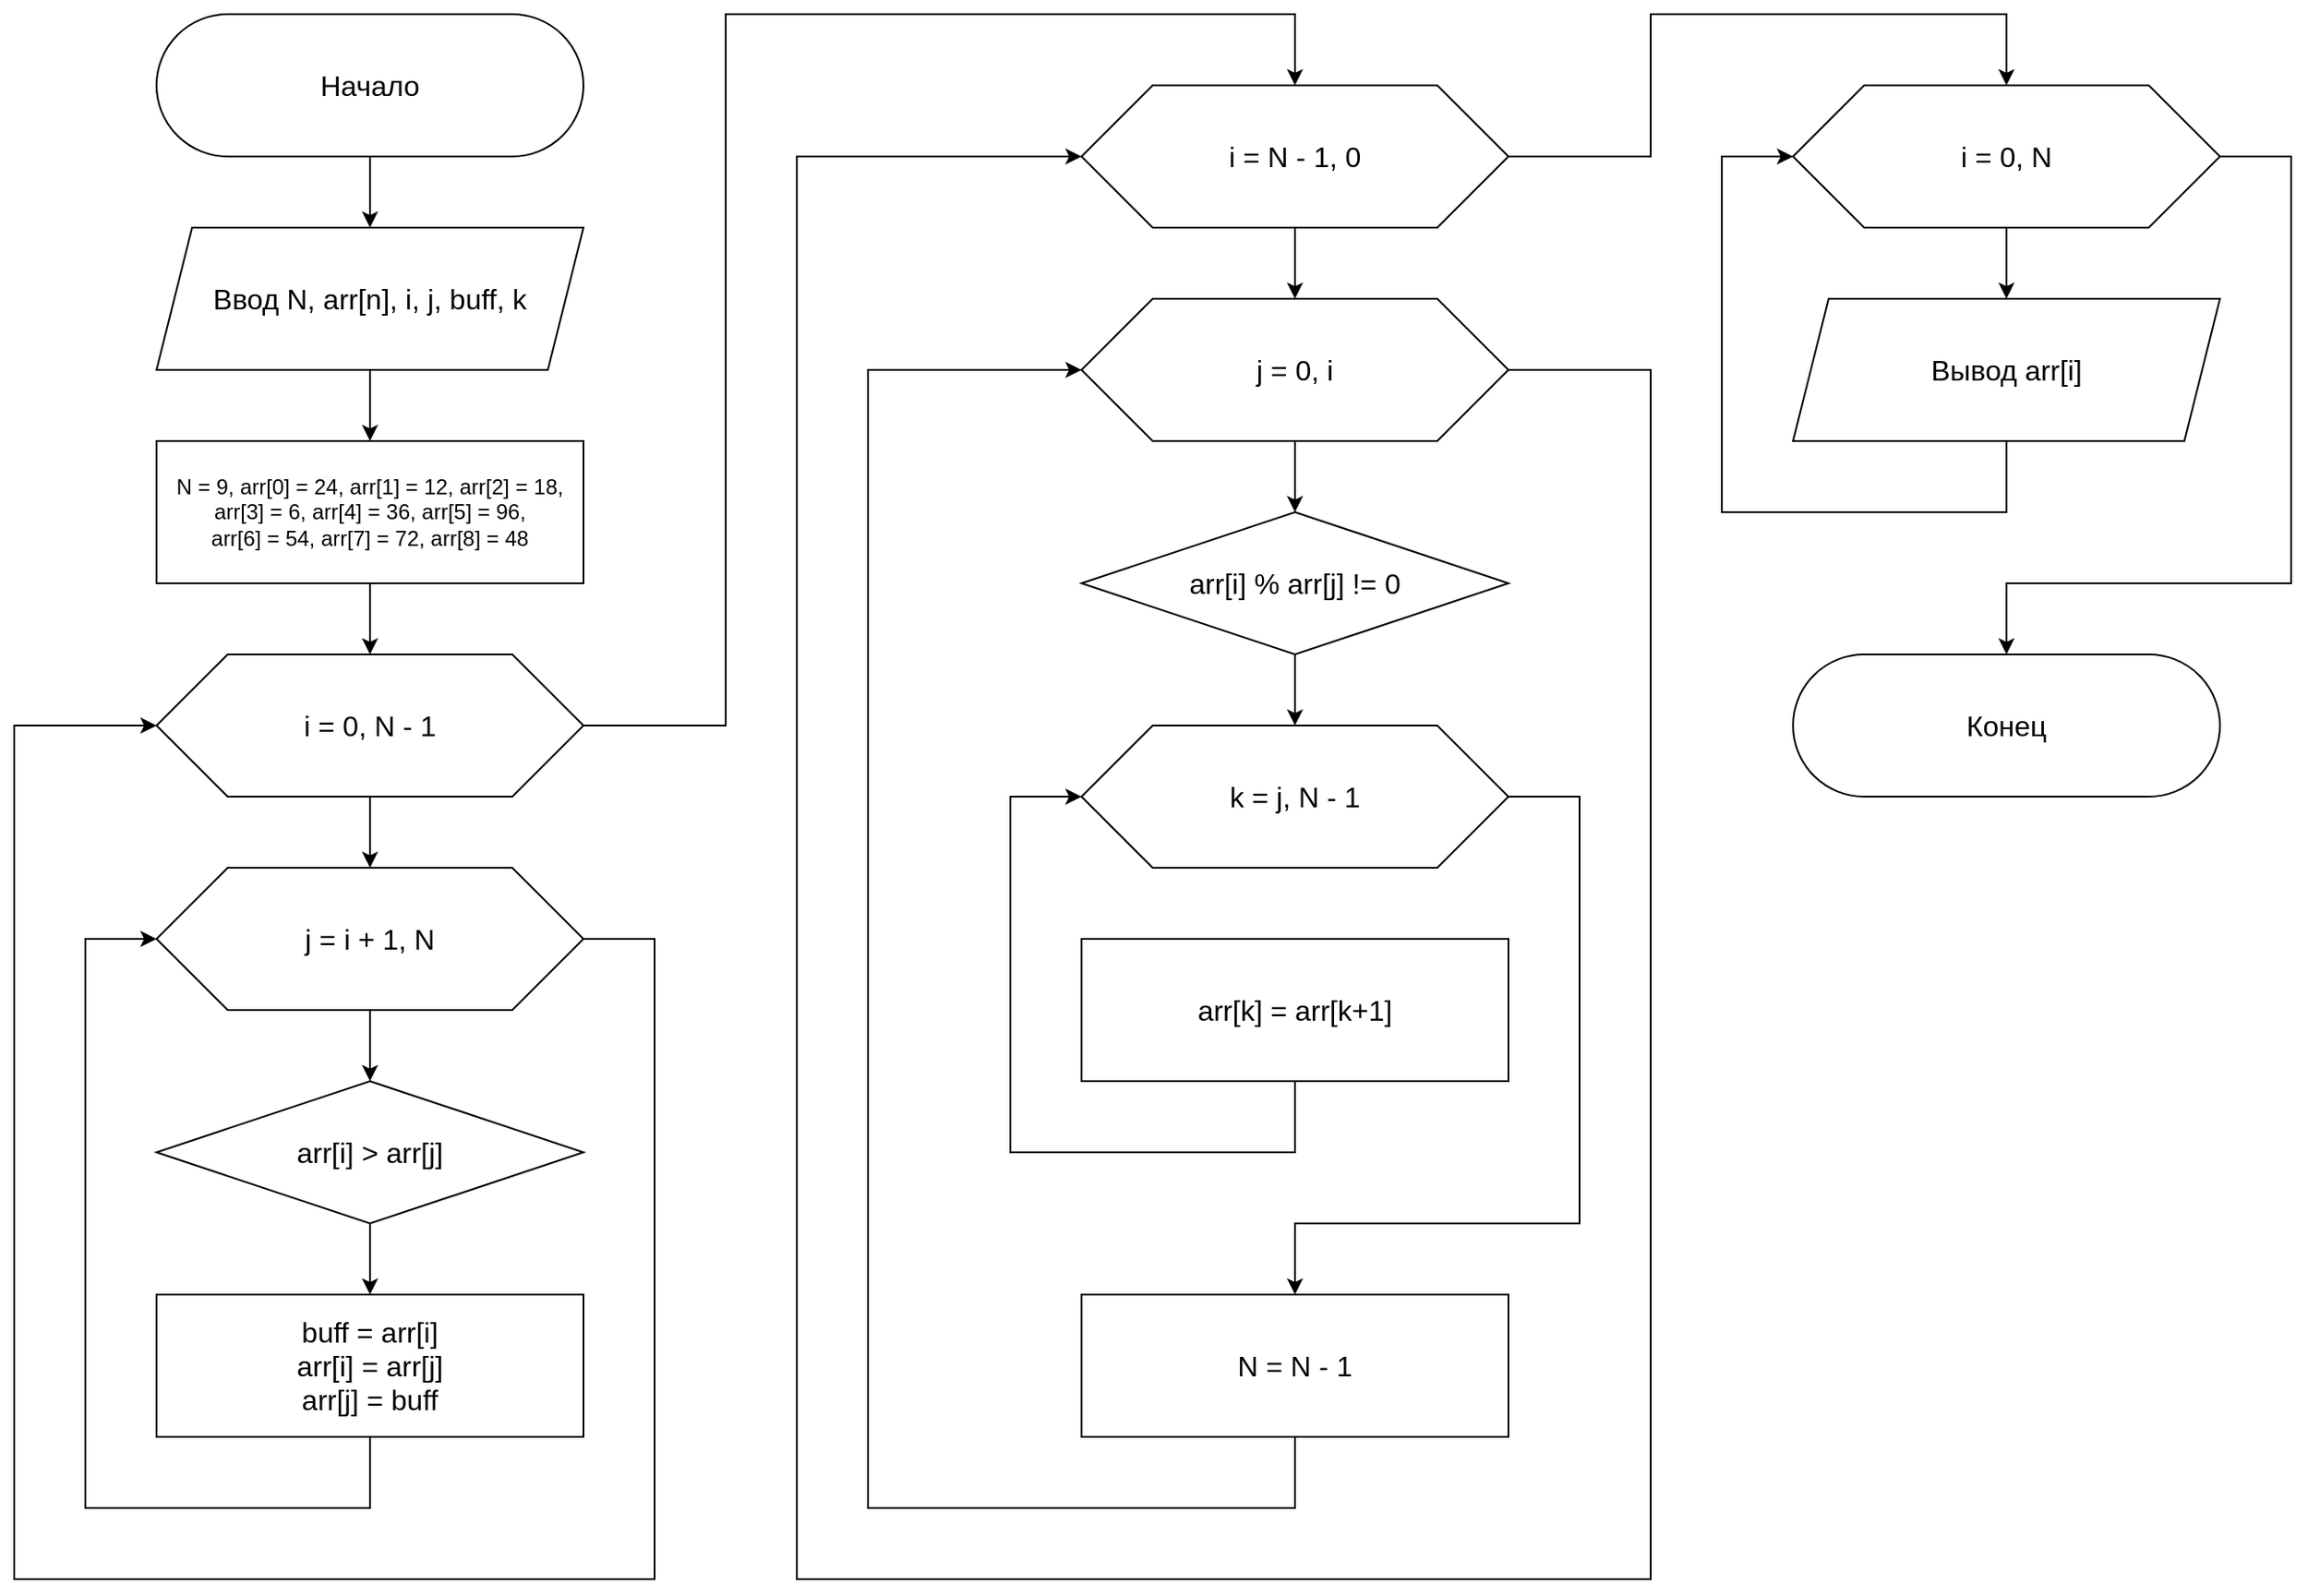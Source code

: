 <mxfile version="20.3.0" type="device" pages="2"><diagram id="ZqJY_bbL-NG0EzbmviF7" name="Страница 1"><mxGraphModel dx="2226" dy="927" grid="1" gridSize="10" guides="1" tooltips="1" connect="1" arrows="1" fold="1" page="0" pageScale="1" pageWidth="827" pageHeight="1169" math="0" shadow="0"><root><mxCell id="0"/><mxCell id="1" parent="0"/><mxCell id="uUOfZADSkcrEcC1nwbCA-11" style="edgeStyle=orthogonalEdgeStyle;rounded=0;orthogonalLoop=1;jettySize=auto;html=1;exitX=0.5;exitY=1;exitDx=0;exitDy=0;entryX=0.5;entryY=0;entryDx=0;entryDy=0;fontSize=16;" edge="1" parent="1" source="uUOfZADSkcrEcC1nwbCA-1" target="uUOfZADSkcrEcC1nwbCA-2"><mxGeometry relative="1" as="geometry"/></mxCell><mxCell id="uUOfZADSkcrEcC1nwbCA-1" value="Начало" style="rounded=1;whiteSpace=wrap;html=1;arcSize=50;fontSize=16;" vertex="1" parent="1"><mxGeometry x="40" y="40" width="240" height="80" as="geometry"/></mxCell><mxCell id="uUOfZADSkcrEcC1nwbCA-12" style="edgeStyle=orthogonalEdgeStyle;rounded=0;orthogonalLoop=1;jettySize=auto;html=1;exitX=0.5;exitY=1;exitDx=0;exitDy=0;entryX=0.5;entryY=0;entryDx=0;entryDy=0;" edge="1" parent="1" source="uUOfZADSkcrEcC1nwbCA-2" target="uUOfZADSkcrEcC1nwbCA-3"><mxGeometry relative="1" as="geometry"/></mxCell><mxCell id="uUOfZADSkcrEcC1nwbCA-2" value="Ввод N, arr[n], i, j, buff, k" style="shape=parallelogram;perimeter=parallelogramPerimeter;whiteSpace=wrap;html=1;fixedSize=1;fontSize=16;" vertex="1" parent="1"><mxGeometry x="40" y="160" width="240" height="80" as="geometry"/></mxCell><mxCell id="uUOfZADSkcrEcC1nwbCA-13" style="edgeStyle=orthogonalEdgeStyle;rounded=0;orthogonalLoop=1;jettySize=auto;html=1;exitX=0.5;exitY=1;exitDx=0;exitDy=0;entryX=0.5;entryY=0;entryDx=0;entryDy=0;" edge="1" parent="1" source="uUOfZADSkcrEcC1nwbCA-3" target="uUOfZADSkcrEcC1nwbCA-4"><mxGeometry relative="1" as="geometry"/></mxCell><mxCell id="uUOfZADSkcrEcC1nwbCA-3" value="N = 9, arr[0] = 24, arr[1] = 12, arr[2] = 18,&lt;br&gt;arr[3] = 6, arr[4] = 36, arr[5] = 96,&lt;br&gt;arr[6] = 54, arr[7] = 72, arr[8] = 48" style="rounded=0;whiteSpace=wrap;html=1;" vertex="1" parent="1"><mxGeometry x="40" y="280" width="240" height="80" as="geometry"/></mxCell><mxCell id="uUOfZADSkcrEcC1nwbCA-10" style="edgeStyle=orthogonalEdgeStyle;rounded=0;orthogonalLoop=1;jettySize=auto;html=1;exitX=0.5;exitY=1;exitDx=0;exitDy=0;fontSize=16;" edge="1" parent="1" source="uUOfZADSkcrEcC1nwbCA-4"><mxGeometry relative="1" as="geometry"><mxPoint x="160" y="520" as="targetPoint"/></mxGeometry></mxCell><mxCell id="uUOfZADSkcrEcC1nwbCA-24" style="edgeStyle=orthogonalEdgeStyle;rounded=0;orthogonalLoop=1;jettySize=auto;html=1;exitX=1;exitY=0.5;exitDx=0;exitDy=0;entryX=0.5;entryY=0;entryDx=0;entryDy=0;" edge="1" parent="1" source="uUOfZADSkcrEcC1nwbCA-4" target="uUOfZADSkcrEcC1nwbCA-23"><mxGeometry relative="1" as="geometry"><Array as="points"><mxPoint x="360" y="440"/><mxPoint x="360" y="40"/><mxPoint x="680" y="40"/></Array></mxGeometry></mxCell><mxCell id="uUOfZADSkcrEcC1nwbCA-4" value="i = 0, N - 1" style="shape=hexagon;perimeter=hexagonPerimeter2;whiteSpace=wrap;html=1;fixedSize=1;size=40;fontSize=16;" vertex="1" parent="1"><mxGeometry x="40" y="400" width="240" height="80" as="geometry"/></mxCell><mxCell id="uUOfZADSkcrEcC1nwbCA-16" style="edgeStyle=orthogonalEdgeStyle;rounded=0;orthogonalLoop=1;jettySize=auto;html=1;exitX=0.5;exitY=1;exitDx=0;exitDy=0;fontSize=16;" edge="1" parent="1" source="uUOfZADSkcrEcC1nwbCA-15"><mxGeometry relative="1" as="geometry"><mxPoint x="160" y="640" as="targetPoint"/></mxGeometry></mxCell><mxCell id="uUOfZADSkcrEcC1nwbCA-22" style="edgeStyle=orthogonalEdgeStyle;rounded=0;orthogonalLoop=1;jettySize=auto;html=1;exitX=1;exitY=0.5;exitDx=0;exitDy=0;entryX=0;entryY=0.5;entryDx=0;entryDy=0;" edge="1" parent="1" source="uUOfZADSkcrEcC1nwbCA-15" target="uUOfZADSkcrEcC1nwbCA-4"><mxGeometry relative="1" as="geometry"><Array as="points"><mxPoint x="320" y="560"/><mxPoint x="320" y="920"/><mxPoint x="-40" y="920"/><mxPoint x="-40" y="440"/></Array></mxGeometry></mxCell><mxCell id="uUOfZADSkcrEcC1nwbCA-15" value="j = i + 1, N" style="shape=hexagon;perimeter=hexagonPerimeter2;whiteSpace=wrap;html=1;fixedSize=1;size=40;fontSize=16;" vertex="1" parent="1"><mxGeometry x="40" y="520" width="240" height="80" as="geometry"/></mxCell><mxCell id="uUOfZADSkcrEcC1nwbCA-19" style="edgeStyle=orthogonalEdgeStyle;rounded=0;orthogonalLoop=1;jettySize=auto;html=1;exitX=0.5;exitY=1;exitDx=0;exitDy=0;fontSize=16;" edge="1" parent="1" source="uUOfZADSkcrEcC1nwbCA-18"><mxGeometry relative="1" as="geometry"><mxPoint x="160" y="760" as="targetPoint"/></mxGeometry></mxCell><mxCell id="uUOfZADSkcrEcC1nwbCA-18" value="arr[i] &amp;gt; arr[j]" style="rhombus;whiteSpace=wrap;html=1;fontSize=16;" vertex="1" parent="1"><mxGeometry x="40" y="640" width="240" height="80" as="geometry"/></mxCell><mxCell id="uUOfZADSkcrEcC1nwbCA-21" style="edgeStyle=orthogonalEdgeStyle;rounded=0;orthogonalLoop=1;jettySize=auto;html=1;exitX=0.5;exitY=1;exitDx=0;exitDy=0;entryX=0;entryY=0.5;entryDx=0;entryDy=0;fontSize=16;" edge="1" parent="1" source="uUOfZADSkcrEcC1nwbCA-20" target="uUOfZADSkcrEcC1nwbCA-15"><mxGeometry relative="1" as="geometry"><Array as="points"><mxPoint x="160" y="880"/><mxPoint y="880"/><mxPoint y="560"/></Array></mxGeometry></mxCell><mxCell id="uUOfZADSkcrEcC1nwbCA-20" value="buff = arr[i]&lt;br style=&quot;font-size: 16px;&quot;&gt;arr[i] = arr[j]&lt;br style=&quot;font-size: 16px;&quot;&gt;arr[j] = buff" style="rounded=0;whiteSpace=wrap;html=1;fontSize=16;" vertex="1" parent="1"><mxGeometry x="40" y="760" width="240" height="80" as="geometry"/></mxCell><mxCell id="uUOfZADSkcrEcC1nwbCA-28" style="edgeStyle=orthogonalEdgeStyle;rounded=0;orthogonalLoop=1;jettySize=auto;html=1;exitX=0.5;exitY=1;exitDx=0;exitDy=0;entryX=0.5;entryY=0;entryDx=0;entryDy=0;fontSize=16;" edge="1" parent="1" source="uUOfZADSkcrEcC1nwbCA-23" target="uUOfZADSkcrEcC1nwbCA-25"><mxGeometry relative="1" as="geometry"/></mxCell><mxCell id="uUOfZADSkcrEcC1nwbCA-39" style="edgeStyle=orthogonalEdgeStyle;rounded=0;orthogonalLoop=1;jettySize=auto;html=1;exitX=1;exitY=0.5;exitDx=0;exitDy=0;entryX=0.5;entryY=0;entryDx=0;entryDy=0;" edge="1" parent="1" source="uUOfZADSkcrEcC1nwbCA-23" target="uUOfZADSkcrEcC1nwbCA-38"><mxGeometry relative="1" as="geometry"><Array as="points"><mxPoint x="880" y="120"/><mxPoint x="880" y="40"/><mxPoint x="1080" y="40"/></Array></mxGeometry></mxCell><mxCell id="uUOfZADSkcrEcC1nwbCA-23" value="i = N - 1, 0" style="shape=hexagon;perimeter=hexagonPerimeter2;whiteSpace=wrap;html=1;fixedSize=1;size=40;fontSize=16;" vertex="1" parent="1"><mxGeometry x="560" y="80" width="240" height="80" as="geometry"/></mxCell><mxCell id="uUOfZADSkcrEcC1nwbCA-29" style="edgeStyle=orthogonalEdgeStyle;rounded=0;orthogonalLoop=1;jettySize=auto;html=1;exitX=0.5;exitY=1;exitDx=0;exitDy=0;entryX=0.5;entryY=0;entryDx=0;entryDy=0;fontSize=16;" edge="1" parent="1" source="uUOfZADSkcrEcC1nwbCA-25" target="uUOfZADSkcrEcC1nwbCA-26"><mxGeometry relative="1" as="geometry"/></mxCell><mxCell id="uUOfZADSkcrEcC1nwbCA-37" style="edgeStyle=orthogonalEdgeStyle;rounded=0;orthogonalLoop=1;jettySize=auto;html=1;exitX=1;exitY=0.5;exitDx=0;exitDy=0;entryX=0;entryY=0.5;entryDx=0;entryDy=0;" edge="1" parent="1" source="uUOfZADSkcrEcC1nwbCA-25" target="uUOfZADSkcrEcC1nwbCA-23"><mxGeometry relative="1" as="geometry"><Array as="points"><mxPoint x="880" y="240"/><mxPoint x="880" y="920"/><mxPoint x="400" y="920"/><mxPoint x="400" y="120"/></Array></mxGeometry></mxCell><mxCell id="uUOfZADSkcrEcC1nwbCA-25" value="j = 0, i" style="shape=hexagon;perimeter=hexagonPerimeter2;whiteSpace=wrap;html=1;fixedSize=1;size=40;fontSize=16;" vertex="1" parent="1"><mxGeometry x="560" y="200" width="240" height="80" as="geometry"/></mxCell><mxCell id="uUOfZADSkcrEcC1nwbCA-30" style="edgeStyle=orthogonalEdgeStyle;rounded=0;orthogonalLoop=1;jettySize=auto;html=1;exitX=0.5;exitY=1;exitDx=0;exitDy=0;entryX=0.5;entryY=0;entryDx=0;entryDy=0;fontSize=16;" edge="1" parent="1" source="uUOfZADSkcrEcC1nwbCA-26" target="uUOfZADSkcrEcC1nwbCA-27"><mxGeometry relative="1" as="geometry"/></mxCell><mxCell id="uUOfZADSkcrEcC1nwbCA-26" value="arr[i] % arr[j] != 0" style="rhombus;whiteSpace=wrap;html=1;fontSize=16;" vertex="1" parent="1"><mxGeometry x="560" y="320" width="240" height="80" as="geometry"/></mxCell><mxCell id="uUOfZADSkcrEcC1nwbCA-34" style="edgeStyle=orthogonalEdgeStyle;rounded=0;orthogonalLoop=1;jettySize=auto;html=1;exitX=1;exitY=0.5;exitDx=0;exitDy=0;fontSize=16;" edge="1" parent="1" source="uUOfZADSkcrEcC1nwbCA-27" target="uUOfZADSkcrEcC1nwbCA-33"><mxGeometry relative="1" as="geometry"><Array as="points"><mxPoint x="840" y="480"/><mxPoint x="840" y="720"/><mxPoint x="680" y="720"/></Array></mxGeometry></mxCell><mxCell id="uUOfZADSkcrEcC1nwbCA-27" value="k = j, N - 1" style="shape=hexagon;perimeter=hexagonPerimeter2;whiteSpace=wrap;html=1;fixedSize=1;size=40;fontSize=16;" vertex="1" parent="1"><mxGeometry x="560" y="440" width="240" height="80" as="geometry"/></mxCell><mxCell id="uUOfZADSkcrEcC1nwbCA-32" style="edgeStyle=orthogonalEdgeStyle;rounded=0;orthogonalLoop=1;jettySize=auto;html=1;exitX=0.5;exitY=1;exitDx=0;exitDy=0;entryX=0;entryY=0.5;entryDx=0;entryDy=0;fontSize=16;" edge="1" parent="1" source="uUOfZADSkcrEcC1nwbCA-31" target="uUOfZADSkcrEcC1nwbCA-27"><mxGeometry relative="1" as="geometry"><Array as="points"><mxPoint x="680" y="680"/><mxPoint x="520" y="680"/><mxPoint x="520" y="480"/></Array></mxGeometry></mxCell><mxCell id="uUOfZADSkcrEcC1nwbCA-31" value="arr[k] = arr[k+1]" style="rounded=0;whiteSpace=wrap;html=1;fontSize=16;" vertex="1" parent="1"><mxGeometry x="560" y="560" width="240" height="80" as="geometry"/></mxCell><mxCell id="uUOfZADSkcrEcC1nwbCA-36" style="edgeStyle=orthogonalEdgeStyle;rounded=0;orthogonalLoop=1;jettySize=auto;html=1;exitX=0.5;exitY=1;exitDx=0;exitDy=0;entryX=0;entryY=0.5;entryDx=0;entryDy=0;" edge="1" parent="1" source="uUOfZADSkcrEcC1nwbCA-33" target="uUOfZADSkcrEcC1nwbCA-25"><mxGeometry relative="1" as="geometry"><Array as="points"><mxPoint x="680" y="880"/><mxPoint x="440" y="880"/><mxPoint x="440" y="240"/></Array></mxGeometry></mxCell><mxCell id="uUOfZADSkcrEcC1nwbCA-33" value="N = N - 1" style="rounded=0;whiteSpace=wrap;html=1;fontSize=16;" vertex="1" parent="1"><mxGeometry x="560" y="760" width="240" height="80" as="geometry"/></mxCell><mxCell id="uUOfZADSkcrEcC1nwbCA-40" style="edgeStyle=orthogonalEdgeStyle;rounded=0;orthogonalLoop=1;jettySize=auto;html=1;exitX=0.5;exitY=1;exitDx=0;exitDy=0;fontSize=16;" edge="1" parent="1" source="uUOfZADSkcrEcC1nwbCA-38"><mxGeometry relative="1" as="geometry"><mxPoint x="1080" y="200" as="targetPoint"/></mxGeometry></mxCell><mxCell id="uUOfZADSkcrEcC1nwbCA-44" style="edgeStyle=orthogonalEdgeStyle;rounded=0;orthogonalLoop=1;jettySize=auto;html=1;exitX=1;exitY=0.5;exitDx=0;exitDy=0;fontSize=16;" edge="1" parent="1" source="uUOfZADSkcrEcC1nwbCA-38"><mxGeometry relative="1" as="geometry"><mxPoint x="1080" y="400" as="targetPoint"/><Array as="points"><mxPoint x="1240" y="120"/><mxPoint x="1240" y="360"/><mxPoint x="1080" y="360"/></Array></mxGeometry></mxCell><mxCell id="uUOfZADSkcrEcC1nwbCA-38" value="i = 0, N" style="shape=hexagon;perimeter=hexagonPerimeter2;whiteSpace=wrap;html=1;fixedSize=1;size=40;fontSize=16;" vertex="1" parent="1"><mxGeometry x="960" y="80" width="240" height="80" as="geometry"/></mxCell><mxCell id="uUOfZADSkcrEcC1nwbCA-42" style="edgeStyle=orthogonalEdgeStyle;rounded=0;orthogonalLoop=1;jettySize=auto;html=1;exitX=0.5;exitY=1;exitDx=0;exitDy=0;entryX=0;entryY=0.5;entryDx=0;entryDy=0;" edge="1" parent="1" source="uUOfZADSkcrEcC1nwbCA-41" target="uUOfZADSkcrEcC1nwbCA-38"><mxGeometry relative="1" as="geometry"><Array as="points"><mxPoint x="1080" y="320"/><mxPoint x="920" y="320"/><mxPoint x="920" y="120"/></Array></mxGeometry></mxCell><mxCell id="uUOfZADSkcrEcC1nwbCA-41" value="Вывод arr[i]" style="shape=parallelogram;perimeter=parallelogramPerimeter;whiteSpace=wrap;html=1;fixedSize=1;fontSize=16;" vertex="1" parent="1"><mxGeometry x="960" y="200" width="240" height="80" as="geometry"/></mxCell><mxCell id="uUOfZADSkcrEcC1nwbCA-45" value="Конец" style="rounded=1;whiteSpace=wrap;html=1;arcSize=50;fontSize=16;" vertex="1" parent="1"><mxGeometry x="960" y="400" width="240" height="80" as="geometry"/></mxCell></root></mxGraphModel></diagram><diagram id="gRHS-XsKCODs2xcgrpaA" name="Страница 2"><mxGraphModel dx="2956" dy="1298" grid="1" gridSize="10" guides="1" tooltips="1" connect="1" arrows="1" fold="1" page="0" pageScale="1" pageWidth="827" pageHeight="1169" math="0" shadow="0"><root><mxCell id="0"/><mxCell id="1" parent="0"/><mxCell id="PRMbwe9nSquA-WuwQhpM-3" style="edgeStyle=orthogonalEdgeStyle;rounded=0;orthogonalLoop=1;jettySize=auto;html=1;exitX=0.5;exitY=1;exitDx=0;exitDy=0;entryX=0.5;entryY=0;entryDx=0;entryDy=0;fontSize=16;" edge="1" parent="1" source="PRMbwe9nSquA-WuwQhpM-1" target="PRMbwe9nSquA-WuwQhpM-2"><mxGeometry relative="1" as="geometry"/></mxCell><mxCell id="PRMbwe9nSquA-WuwQhpM-1" value="Начало" style="rounded=1;whiteSpace=wrap;html=1;fontSize=16;arcSize=50;" vertex="1" parent="1"><mxGeometry x="40" y="40" width="240" height="80" as="geometry"/></mxCell><mxCell id="PRMbwe9nSquA-WuwQhpM-5" style="edgeStyle=orthogonalEdgeStyle;rounded=0;orthogonalLoop=1;jettySize=auto;html=1;exitX=0.5;exitY=1;exitDx=0;exitDy=0;entryX=0.5;entryY=0;entryDx=0;entryDy=0;fontSize=16;" edge="1" parent="1" source="PRMbwe9nSquA-WuwQhpM-2" target="PRMbwe9nSquA-WuwQhpM-4"><mxGeometry relative="1" as="geometry"/></mxCell><mxCell id="PRMbwe9nSquA-WuwQhpM-2" value="Ввод msz, A[msz], B[msz],&lt;br&gt;min, mn, mx, tmp, n, m, z" style="shape=parallelogram;perimeter=parallelogramPerimeter;whiteSpace=wrap;html=1;fixedSize=1;fontSize=16;" vertex="1" parent="1"><mxGeometry x="40" y="160" width="240" height="80" as="geometry"/></mxCell><mxCell id="PRMbwe9nSquA-WuwQhpM-7" style="edgeStyle=orthogonalEdgeStyle;rounded=0;orthogonalLoop=1;jettySize=auto;html=1;exitX=0.5;exitY=1;exitDx=0;exitDy=0;entryX=0.5;entryY=0;entryDx=0;entryDy=0;fontSize=16;" edge="1" parent="1" source="PRMbwe9nSquA-WuwQhpM-4" target="PRMbwe9nSquA-WuwQhpM-6"><mxGeometry relative="1" as="geometry"/></mxCell><mxCell id="PRMbwe9nSquA-WuwQhpM-4" value="msz = 100, min = 999, mn = 0,&lt;br&gt;mx = 99, tmp = 0" style="rounded=0;whiteSpace=wrap;html=1;fontSize=16;" vertex="1" parent="1"><mxGeometry x="40" y="280" width="240" height="80" as="geometry"/></mxCell><mxCell id="PRMbwe9nSquA-WuwQhpM-8" style="edgeStyle=orthogonalEdgeStyle;rounded=0;orthogonalLoop=1;jettySize=auto;html=1;exitX=0.5;exitY=1;exitDx=0;exitDy=0;fontSize=16;" edge="1" parent="1" source="PRMbwe9nSquA-WuwQhpM-6"><mxGeometry relative="1" as="geometry"><mxPoint x="160" y="520" as="targetPoint"/></mxGeometry></mxCell><mxCell id="PRMbwe9nSquA-WuwQhpM-6" value="srand((unsigned)time(NULL))" style="rounded=0;whiteSpace=wrap;html=1;fontSize=16;" vertex="1" parent="1"><mxGeometry x="40" y="400" width="240" height="80" as="geometry"/></mxCell><mxCell id="PRMbwe9nSquA-WuwQhpM-10" style="edgeStyle=orthogonalEdgeStyle;rounded=0;orthogonalLoop=1;jettySize=auto;html=1;exitX=0.5;exitY=1;exitDx=0;exitDy=0;fontSize=16;" edge="1" parent="1" source="PRMbwe9nSquA-WuwQhpM-9"><mxGeometry relative="1" as="geometry"><mxPoint x="160" y="640" as="targetPoint"/></mxGeometry></mxCell><mxCell id="8Z-e-jGMh0IJzpZulJTY-1" style="edgeStyle=orthogonalEdgeStyle;rounded=0;orthogonalLoop=1;jettySize=auto;html=1;exitX=1;exitY=0.5;exitDx=0;exitDy=0;entryX=0.5;entryY=0;entryDx=0;entryDy=0;fontSize=12;" edge="1" parent="1" source="PRMbwe9nSquA-WuwQhpM-9" target="1Vu2xpCGt2twyvnq8QcC-2"><mxGeometry relative="1" as="geometry"><Array as="points"><mxPoint x="320" y="560"/><mxPoint x="320" y="40"/><mxPoint x="520" y="40"/></Array></mxGeometry></mxCell><mxCell id="PRMbwe9nSquA-WuwQhpM-9" value="z = 0, n" style="shape=hexagon;perimeter=hexagonPerimeter2;whiteSpace=wrap;html=1;fixedSize=1;fontSize=16;size=40;" vertex="1" parent="1"><mxGeometry x="40" y="520" width="240" height="80" as="geometry"/></mxCell><mxCell id="PRMbwe9nSquA-WuwQhpM-12" style="edgeStyle=orthogonalEdgeStyle;rounded=0;orthogonalLoop=1;jettySize=auto;html=1;exitX=0.5;exitY=1;exitDx=0;exitDy=0;fontSize=12;" edge="1" parent="1" source="PRMbwe9nSquA-WuwQhpM-11"><mxGeometry relative="1" as="geometry"><mxPoint x="160" y="760" as="targetPoint"/></mxGeometry></mxCell><mxCell id="PRMbwe9nSquA-WuwQhpM-11" value="&lt;font style=&quot;font-size: 12px;&quot;&gt;A[z] = (int)(((double)rand() / (double)RAND_MAX) * (mx - mn) + mn)&lt;/font&gt;" style="rounded=0;whiteSpace=wrap;html=1;fontSize=16;" vertex="1" parent="1"><mxGeometry x="40" y="640" width="240" height="80" as="geometry"/></mxCell><mxCell id="PRMbwe9nSquA-WuwQhpM-14" style="edgeStyle=orthogonalEdgeStyle;rounded=0;orthogonalLoop=1;jettySize=auto;html=1;exitX=0.5;exitY=1;exitDx=0;exitDy=0;fontSize=16;" edge="1" parent="1" source="PRMbwe9nSquA-WuwQhpM-13"><mxGeometry relative="1" as="geometry"><mxPoint x="160" y="880" as="targetPoint"/></mxGeometry></mxCell><mxCell id="PRMbwe9nSquA-WuwQhpM-13" value="Вывод&amp;nbsp; A[z]" style="shape=parallelogram;perimeter=parallelogramPerimeter;whiteSpace=wrap;html=1;fixedSize=1;fontSize=16;" vertex="1" parent="1"><mxGeometry x="40" y="760" width="240" height="80" as="geometry"/></mxCell><mxCell id="PRMbwe9nSquA-WuwQhpM-17" style="edgeStyle=orthogonalEdgeStyle;rounded=0;orthogonalLoop=1;jettySize=auto;html=1;exitX=0.5;exitY=1;exitDx=0;exitDy=0;entryX=0.5;entryY=0;entryDx=0;entryDy=0;fontSize=16;" edge="1" parent="1" source="PRMbwe9nSquA-WuwQhpM-15" target="PRMbwe9nSquA-WuwQhpM-16"><mxGeometry relative="1" as="geometry"/></mxCell><mxCell id="PRMbwe9nSquA-WuwQhpM-15" value="min &amp;gt; A[z]" style="rhombus;whiteSpace=wrap;html=1;fontSize=16;" vertex="1" parent="1"><mxGeometry x="40" y="880" width="240" height="80" as="geometry"/></mxCell><mxCell id="1Vu2xpCGt2twyvnq8QcC-1" style="edgeStyle=orthogonalEdgeStyle;rounded=0;orthogonalLoop=1;jettySize=auto;html=1;exitX=0.5;exitY=1;exitDx=0;exitDy=0;entryX=0;entryY=0.5;entryDx=0;entryDy=0;fontSize=12;" edge="1" parent="1" source="PRMbwe9nSquA-WuwQhpM-16" target="PRMbwe9nSquA-WuwQhpM-9"><mxGeometry relative="1" as="geometry"><Array as="points"><mxPoint x="160" y="1120"/><mxPoint y="1120"/><mxPoint y="560"/></Array></mxGeometry></mxCell><mxCell id="PRMbwe9nSquA-WuwQhpM-16" value="min = A[z]" style="rounded=0;whiteSpace=wrap;html=1;fontSize=16;" vertex="1" parent="1"><mxGeometry x="40" y="1000" width="240" height="80" as="geometry"/></mxCell><mxCell id="8Z-e-jGMh0IJzpZulJTY-2" style="edgeStyle=orthogonalEdgeStyle;rounded=0;orthogonalLoop=1;jettySize=auto;html=1;exitX=0.5;exitY=1;exitDx=0;exitDy=0;fontSize=12;" edge="1" parent="1" source="1Vu2xpCGt2twyvnq8QcC-2"><mxGeometry relative="1" as="geometry"><mxPoint x="520" y="200" as="targetPoint"/></mxGeometry></mxCell><mxCell id="1Vu2xpCGt2twyvnq8QcC-2" value="srand((unsigned)time(NULL))" style="rounded=0;whiteSpace=wrap;html=1;fontSize=16;" vertex="1" parent="1"><mxGeometry x="400" y="80" width="240" height="80" as="geometry"/></mxCell><mxCell id="8Z-e-jGMh0IJzpZulJTY-4" style="edgeStyle=orthogonalEdgeStyle;rounded=0;orthogonalLoop=1;jettySize=auto;html=1;exitX=0.5;exitY=1;exitDx=0;exitDy=0;fontSize=12;" edge="1" parent="1" source="8Z-e-jGMh0IJzpZulJTY-3"><mxGeometry relative="1" as="geometry"><mxPoint x="520" y="320" as="targetPoint"/></mxGeometry></mxCell><mxCell id="8Z-e-jGMh0IJzpZulJTY-15" style="edgeStyle=orthogonalEdgeStyle;rounded=0;orthogonalLoop=1;jettySize=auto;html=1;exitX=1;exitY=0.5;exitDx=0;exitDy=0;fontSize=12;" edge="1" parent="1" source="8Z-e-jGMh0IJzpZulJTY-3" target="8Z-e-jGMh0IJzpZulJTY-14"><mxGeometry relative="1" as="geometry"><Array as="points"><mxPoint x="680" y="240"/><mxPoint x="680" y="840"/><mxPoint x="520" y="840"/></Array></mxGeometry></mxCell><mxCell id="8Z-e-jGMh0IJzpZulJTY-3" value="z = 0, m" style="shape=hexagon;perimeter=hexagonPerimeter2;whiteSpace=wrap;html=1;fixedSize=1;fontSize=16;size=40;" vertex="1" parent="1"><mxGeometry x="400" y="200" width="240" height="80" as="geometry"/></mxCell><mxCell id="8Z-e-jGMh0IJzpZulJTY-6" style="edgeStyle=orthogonalEdgeStyle;rounded=0;orthogonalLoop=1;jettySize=auto;html=1;exitX=0.5;exitY=1;exitDx=0;exitDy=0;fontSize=12;" edge="1" parent="1" source="8Z-e-jGMh0IJzpZulJTY-5" target="8Z-e-jGMh0IJzpZulJTY-7"><mxGeometry relative="1" as="geometry"><mxPoint x="520" y="440" as="targetPoint"/></mxGeometry></mxCell><mxCell id="8Z-e-jGMh0IJzpZulJTY-5" value="B[z] = (int)(((double)rand() / (double)RAND_MAX) * (mx - mn) + mn)" style="rounded=0;whiteSpace=wrap;html=1;fontSize=12;" vertex="1" parent="1"><mxGeometry x="400" y="320" width="240" height="80" as="geometry"/></mxCell><mxCell id="8Z-e-jGMh0IJzpZulJTY-8" style="edgeStyle=orthogonalEdgeStyle;rounded=0;orthogonalLoop=1;jettySize=auto;html=1;exitX=0.5;exitY=1;exitDx=0;exitDy=0;fontSize=16;" edge="1" parent="1" source="8Z-e-jGMh0IJzpZulJTY-7"><mxGeometry relative="1" as="geometry"><mxPoint x="520" y="560" as="targetPoint"/></mxGeometry></mxCell><mxCell id="8Z-e-jGMh0IJzpZulJTY-7" value="Вывод B[z]" style="shape=parallelogram;perimeter=parallelogramPerimeter;whiteSpace=wrap;html=1;fixedSize=1;fontSize=16;" vertex="1" parent="1"><mxGeometry x="400" y="440" width="240" height="80" as="geometry"/></mxCell><mxCell id="8Z-e-jGMh0IJzpZulJTY-10" style="edgeStyle=orthogonalEdgeStyle;rounded=0;orthogonalLoop=1;jettySize=auto;html=1;exitX=0.5;exitY=1;exitDx=0;exitDy=0;fontSize=16;" edge="1" parent="1" source="8Z-e-jGMh0IJzpZulJTY-9"><mxGeometry relative="1" as="geometry"><mxPoint x="520" y="680" as="targetPoint"/></mxGeometry></mxCell><mxCell id="8Z-e-jGMh0IJzpZulJTY-9" value="B[z] == min" style="rhombus;whiteSpace=wrap;html=1;fontSize=16;" vertex="1" parent="1"><mxGeometry x="400" y="560" width="240" height="80" as="geometry"/></mxCell><mxCell id="8Z-e-jGMh0IJzpZulJTY-12" style="edgeStyle=orthogonalEdgeStyle;rounded=0;orthogonalLoop=1;jettySize=auto;html=1;exitX=0.5;exitY=1;exitDx=0;exitDy=0;entryX=0;entryY=0.5;entryDx=0;entryDy=0;fontSize=12;" edge="1" parent="1" source="8Z-e-jGMh0IJzpZulJTY-11" target="8Z-e-jGMh0IJzpZulJTY-3"><mxGeometry relative="1" as="geometry"><Array as="points"><mxPoint x="520" y="800"/><mxPoint x="360" y="800"/><mxPoint x="360" y="240"/></Array></mxGeometry></mxCell><mxCell id="8Z-e-jGMh0IJzpZulJTY-11" value="tmp = tmp + 1" style="rounded=0;whiteSpace=wrap;html=1;fontSize=16;" vertex="1" parent="1"><mxGeometry x="400" y="680" width="240" height="80" as="geometry"/></mxCell><mxCell id="8Z-e-jGMh0IJzpZulJTY-16" style="edgeStyle=orthogonalEdgeStyle;rounded=0;orthogonalLoop=1;jettySize=auto;html=1;exitX=0.5;exitY=1;exitDx=0;exitDy=0;fontSize=12;" edge="1" parent="1" source="8Z-e-jGMh0IJzpZulJTY-14"><mxGeometry relative="1" as="geometry"><mxPoint x="520" y="1000" as="targetPoint"/></mxGeometry></mxCell><mxCell id="8Z-e-jGMh0IJzpZulJTY-19" style="edgeStyle=orthogonalEdgeStyle;rounded=0;orthogonalLoop=1;jettySize=auto;html=1;exitX=1;exitY=0.5;exitDx=0;exitDy=0;entryX=0.5;entryY=0;entryDx=0;entryDy=0;fontSize=12;" edge="1" parent="1" source="8Z-e-jGMh0IJzpZulJTY-14" target="8Z-e-jGMh0IJzpZulJTY-18"><mxGeometry relative="1" as="geometry"/></mxCell><mxCell id="8Z-e-jGMh0IJzpZulJTY-14" value="tmp &amp;gt; 0" style="rhombus;whiteSpace=wrap;html=1;fontSize=16;" vertex="1" parent="1"><mxGeometry x="400" y="880" width="240" height="80" as="geometry"/></mxCell><mxCell id="8Z-e-jGMh0IJzpZulJTY-21" style="edgeStyle=orthogonalEdgeStyle;rounded=0;orthogonalLoop=1;jettySize=auto;html=1;exitX=0.5;exitY=1;exitDx=0;exitDy=0;entryX=0.5;entryY=0;entryDx=0;entryDy=0;fontSize=12;" edge="1" parent="1" source="8Z-e-jGMh0IJzpZulJTY-17" target="8Z-e-jGMh0IJzpZulJTY-20"><mxGeometry relative="1" as="geometry"/></mxCell><mxCell id="8Z-e-jGMh0IJzpZulJTY-17" value="Вывод &quot;Минимальный элемент&lt;br&gt;массива A найден в массиве B&quot;" style="shape=parallelogram;perimeter=parallelogramPerimeter;whiteSpace=wrap;html=1;fixedSize=1;fontSize=12;" vertex="1" parent="1"><mxGeometry x="400" y="1000" width="240" height="80" as="geometry"/></mxCell><mxCell id="8Z-e-jGMh0IJzpZulJTY-22" style="edgeStyle=orthogonalEdgeStyle;rounded=0;orthogonalLoop=1;jettySize=auto;html=1;exitX=0.5;exitY=1;exitDx=0;exitDy=0;fontSize=12;" edge="1" parent="1" source="8Z-e-jGMh0IJzpZulJTY-18"><mxGeometry relative="1" as="geometry"><mxPoint x="660" y="1160" as="targetPoint"/></mxGeometry></mxCell><mxCell id="8Z-e-jGMh0IJzpZulJTY-18" value="Вывод &quot;Минимальный элемент&lt;br&gt;массива A не найден в массиве B&quot;" style="shape=parallelogram;perimeter=parallelogramPerimeter;whiteSpace=wrap;html=1;fixedSize=1;fontSize=12;" vertex="1" parent="1"><mxGeometry x="680" y="1000" width="240" height="80" as="geometry"/></mxCell><mxCell id="8Z-e-jGMh0IJzpZulJTY-20" value="Конец" style="rounded=1;whiteSpace=wrap;html=1;fontSize=16;arcSize=50;" vertex="1" parent="1"><mxGeometry x="540" y="1160" width="240" height="80" as="geometry"/></mxCell><mxCell id="8Z-e-jGMh0IJzpZulJTY-23" value="да" style="text;html=1;strokeColor=none;fillColor=none;align=center;verticalAlign=middle;whiteSpace=wrap;rounded=0;fontSize=16;" vertex="1" parent="1"><mxGeometry x="480" y="960" width="40" height="40" as="geometry"/></mxCell><mxCell id="8Z-e-jGMh0IJzpZulJTY-24" value="нет" style="text;html=1;strokeColor=none;fillColor=none;align=center;verticalAlign=middle;whiteSpace=wrap;rounded=0;fontSize=16;" vertex="1" parent="1"><mxGeometry x="640" y="880" width="40" height="40" as="geometry"/></mxCell></root></mxGraphModel></diagram></mxfile>